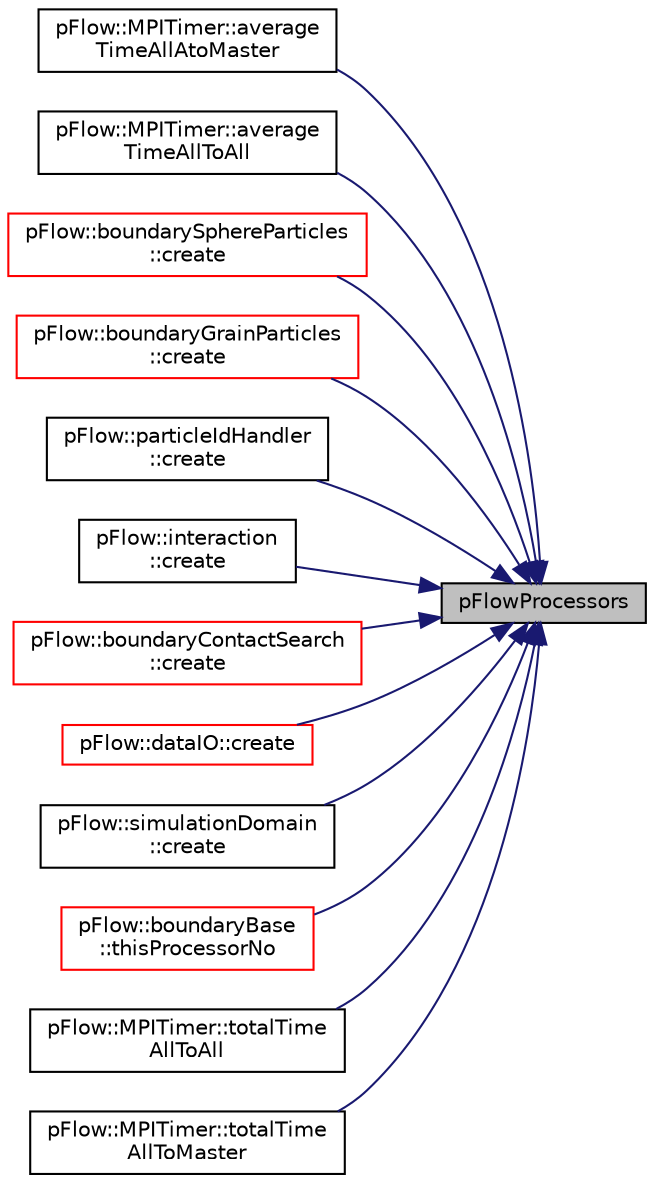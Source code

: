 digraph "pFlowProcessors"
{
 // LATEX_PDF_SIZE
  edge [fontname="Helvetica",fontsize="10",labelfontname="Helvetica",labelfontsize="10"];
  node [fontname="Helvetica",fontsize="10",shape=record];
  rankdir="RL";
  Node1 [label="pFlowProcessors",height=0.2,width=0.4,color="black", fillcolor="grey75", style="filled", fontcolor="black",tooltip=" "];
  Node1 -> Node2 [dir="back",color="midnightblue",fontsize="10",style="solid",fontname="Helvetica"];
  Node2 [label="pFlow::MPITimer::average\lTimeAllAtoMaster",height=0.2,width=0.4,color="black", fillcolor="white", style="filled",URL="$classpFlow_1_1MPITimer.html#a76f038ee302bcbdc432411fe177c0c9b",tooltip=" "];
  Node1 -> Node3 [dir="back",color="midnightblue",fontsize="10",style="solid",fontname="Helvetica"];
  Node3 [label="pFlow::MPITimer::average\lTimeAllToAll",height=0.2,width=0.4,color="black", fillcolor="white", style="filled",URL="$classpFlow_1_1MPITimer.html#a833d598c813f396e9a6ff8b13a6dcbfa",tooltip=" "];
  Node1 -> Node4 [dir="back",color="midnightblue",fontsize="10",style="solid",fontname="Helvetica"];
  Node4 [label="pFlow::boundarySphereParticles\l::create",height=0.2,width=0.4,color="red", fillcolor="white", style="filled",URL="$classpFlow_1_1boundarySphereParticles.html#a1fb3212dfcf7708a179b401c84e3fb11",tooltip=" "];
  Node1 -> Node6 [dir="back",color="midnightblue",fontsize="10",style="solid",fontname="Helvetica"];
  Node6 [label="pFlow::boundaryGrainParticles\l::create",height=0.2,width=0.4,color="red", fillcolor="white", style="filled",URL="$classpFlow_1_1boundaryGrainParticles.html#a70222c2237cce551589b4db83868a3a7",tooltip=" "];
  Node1 -> Node8 [dir="back",color="midnightblue",fontsize="10",style="solid",fontname="Helvetica"];
  Node8 [label="pFlow::particleIdHandler\l::create",height=0.2,width=0.4,color="black", fillcolor="white", style="filled",URL="$classpFlow_1_1particleIdHandler.html#a916064ccf229e3608f27fef9d03d81c5",tooltip=" "];
  Node1 -> Node9 [dir="back",color="midnightblue",fontsize="10",style="solid",fontname="Helvetica"];
  Node9 [label="pFlow::interaction\l::create",height=0.2,width=0.4,color="black", fillcolor="white", style="filled",URL="$classpFlow_1_1interaction.html#a4719440c5da75bf4bc6776501d106bf9",tooltip=" "];
  Node1 -> Node10 [dir="back",color="midnightblue",fontsize="10",style="solid",fontname="Helvetica"];
  Node10 [label="pFlow::boundaryContactSearch\l::create",height=0.2,width=0.4,color="red", fillcolor="white", style="filled",URL="$classpFlow_1_1boundaryContactSearch.html#afead06ac592f3a9259fcaa315b635a86",tooltip=" "];
  Node1 -> Node13 [dir="back",color="midnightblue",fontsize="10",style="solid",fontname="Helvetica"];
  Node13 [label="pFlow::dataIO::create",height=0.2,width=0.4,color="red", fillcolor="white", style="filled",URL="$classpFlow_1_1dataIO.html#a424bdb966eba81f33c13d97483d83fd4",tooltip=" "];
  Node1 -> Node16 [dir="back",color="midnightblue",fontsize="10",style="solid",fontname="Helvetica"];
  Node16 [label="pFlow::simulationDomain\l::create",height=0.2,width=0.4,color="black", fillcolor="white", style="filled",URL="$classpFlow_1_1simulationDomain.html#a004c2603e6fdefd8979485af333a342f",tooltip=" "];
  Node1 -> Node17 [dir="back",color="midnightblue",fontsize="10",style="solid",fontname="Helvetica"];
  Node17 [label="pFlow::boundaryBase\l::thisProcessorNo",height=0.2,width=0.4,color="red", fillcolor="white", style="filled",URL="$classpFlow_1_1boundaryBase.html#a11476bb6a934a081499a0e691061ec45",tooltip=" "];
  Node1 -> Node19 [dir="back",color="midnightblue",fontsize="10",style="solid",fontname="Helvetica"];
  Node19 [label="pFlow::MPITimer::totalTime\lAllToAll",height=0.2,width=0.4,color="black", fillcolor="white", style="filled",URL="$classpFlow_1_1MPITimer.html#a62ff847c82415334048fab66b7443f25",tooltip=" "];
  Node1 -> Node20 [dir="back",color="midnightblue",fontsize="10",style="solid",fontname="Helvetica"];
  Node20 [label="pFlow::MPITimer::totalTime\lAllToMaster",height=0.2,width=0.4,color="black", fillcolor="white", style="filled",URL="$classpFlow_1_1MPITimer.html#a4b93b22d007512207037f3d4be6fb379",tooltip=" "];
}
